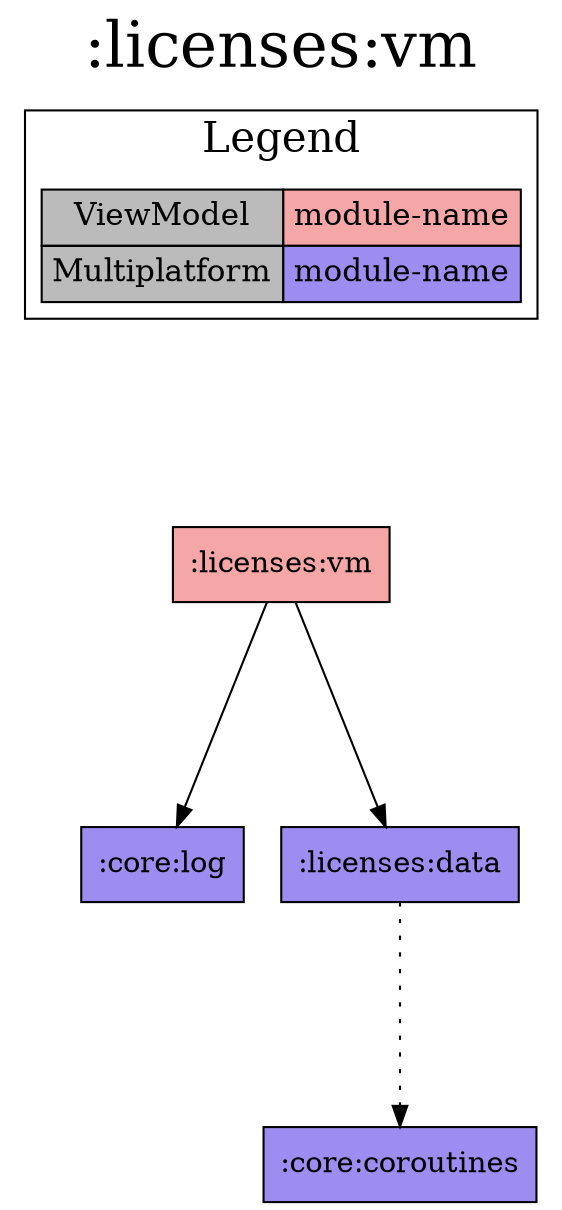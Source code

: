 digraph {
edge ["dir"="forward"]
graph ["dpi"="100","label"=":licenses:vm","labelloc"="t","fontsize"="30","ranksep"="1.5","rankdir"="TB"]
node ["style"="filled"]
":core:coroutines" ["fillcolor"="#9D8DF1","shape"="box"]
":core:log" ["fillcolor"="#9D8DF1","shape"="box"]
":licenses:data" ["fillcolor"="#9D8DF1","shape"="box"]
":licenses:vm" ["fillcolor"="#F5A6A6","shape"="box"]
{
edge ["dir"="none"]
graph ["rank"="same"]
}
":licenses:data" -> ":core:coroutines" ["style"="dotted"]
":licenses:vm" -> ":core:log"
":licenses:vm" -> ":licenses:data"
subgraph "cluster_legend" {
edge ["dir"="none"]
graph ["label"="Legend","fontsize"="20"]
"Legend" ["style"="filled","fillcolor"="#bbbbbb","shape"="none","margin"="0","fontsize"="15","label"=<
<TABLE BORDER="0" CELLBORDER="1" CELLSPACING="0" CELLPADDING="4">
<TR><TD>ViewModel</TD><TD BGCOLOR="#F5A6A6">module-name</TD></TR>
<TR><TD>Multiplatform</TD><TD BGCOLOR="#9D8DF1">module-name</TD></TR>
</TABLE>
>]
} -> ":licenses:vm" ["style"="invis"]
}
